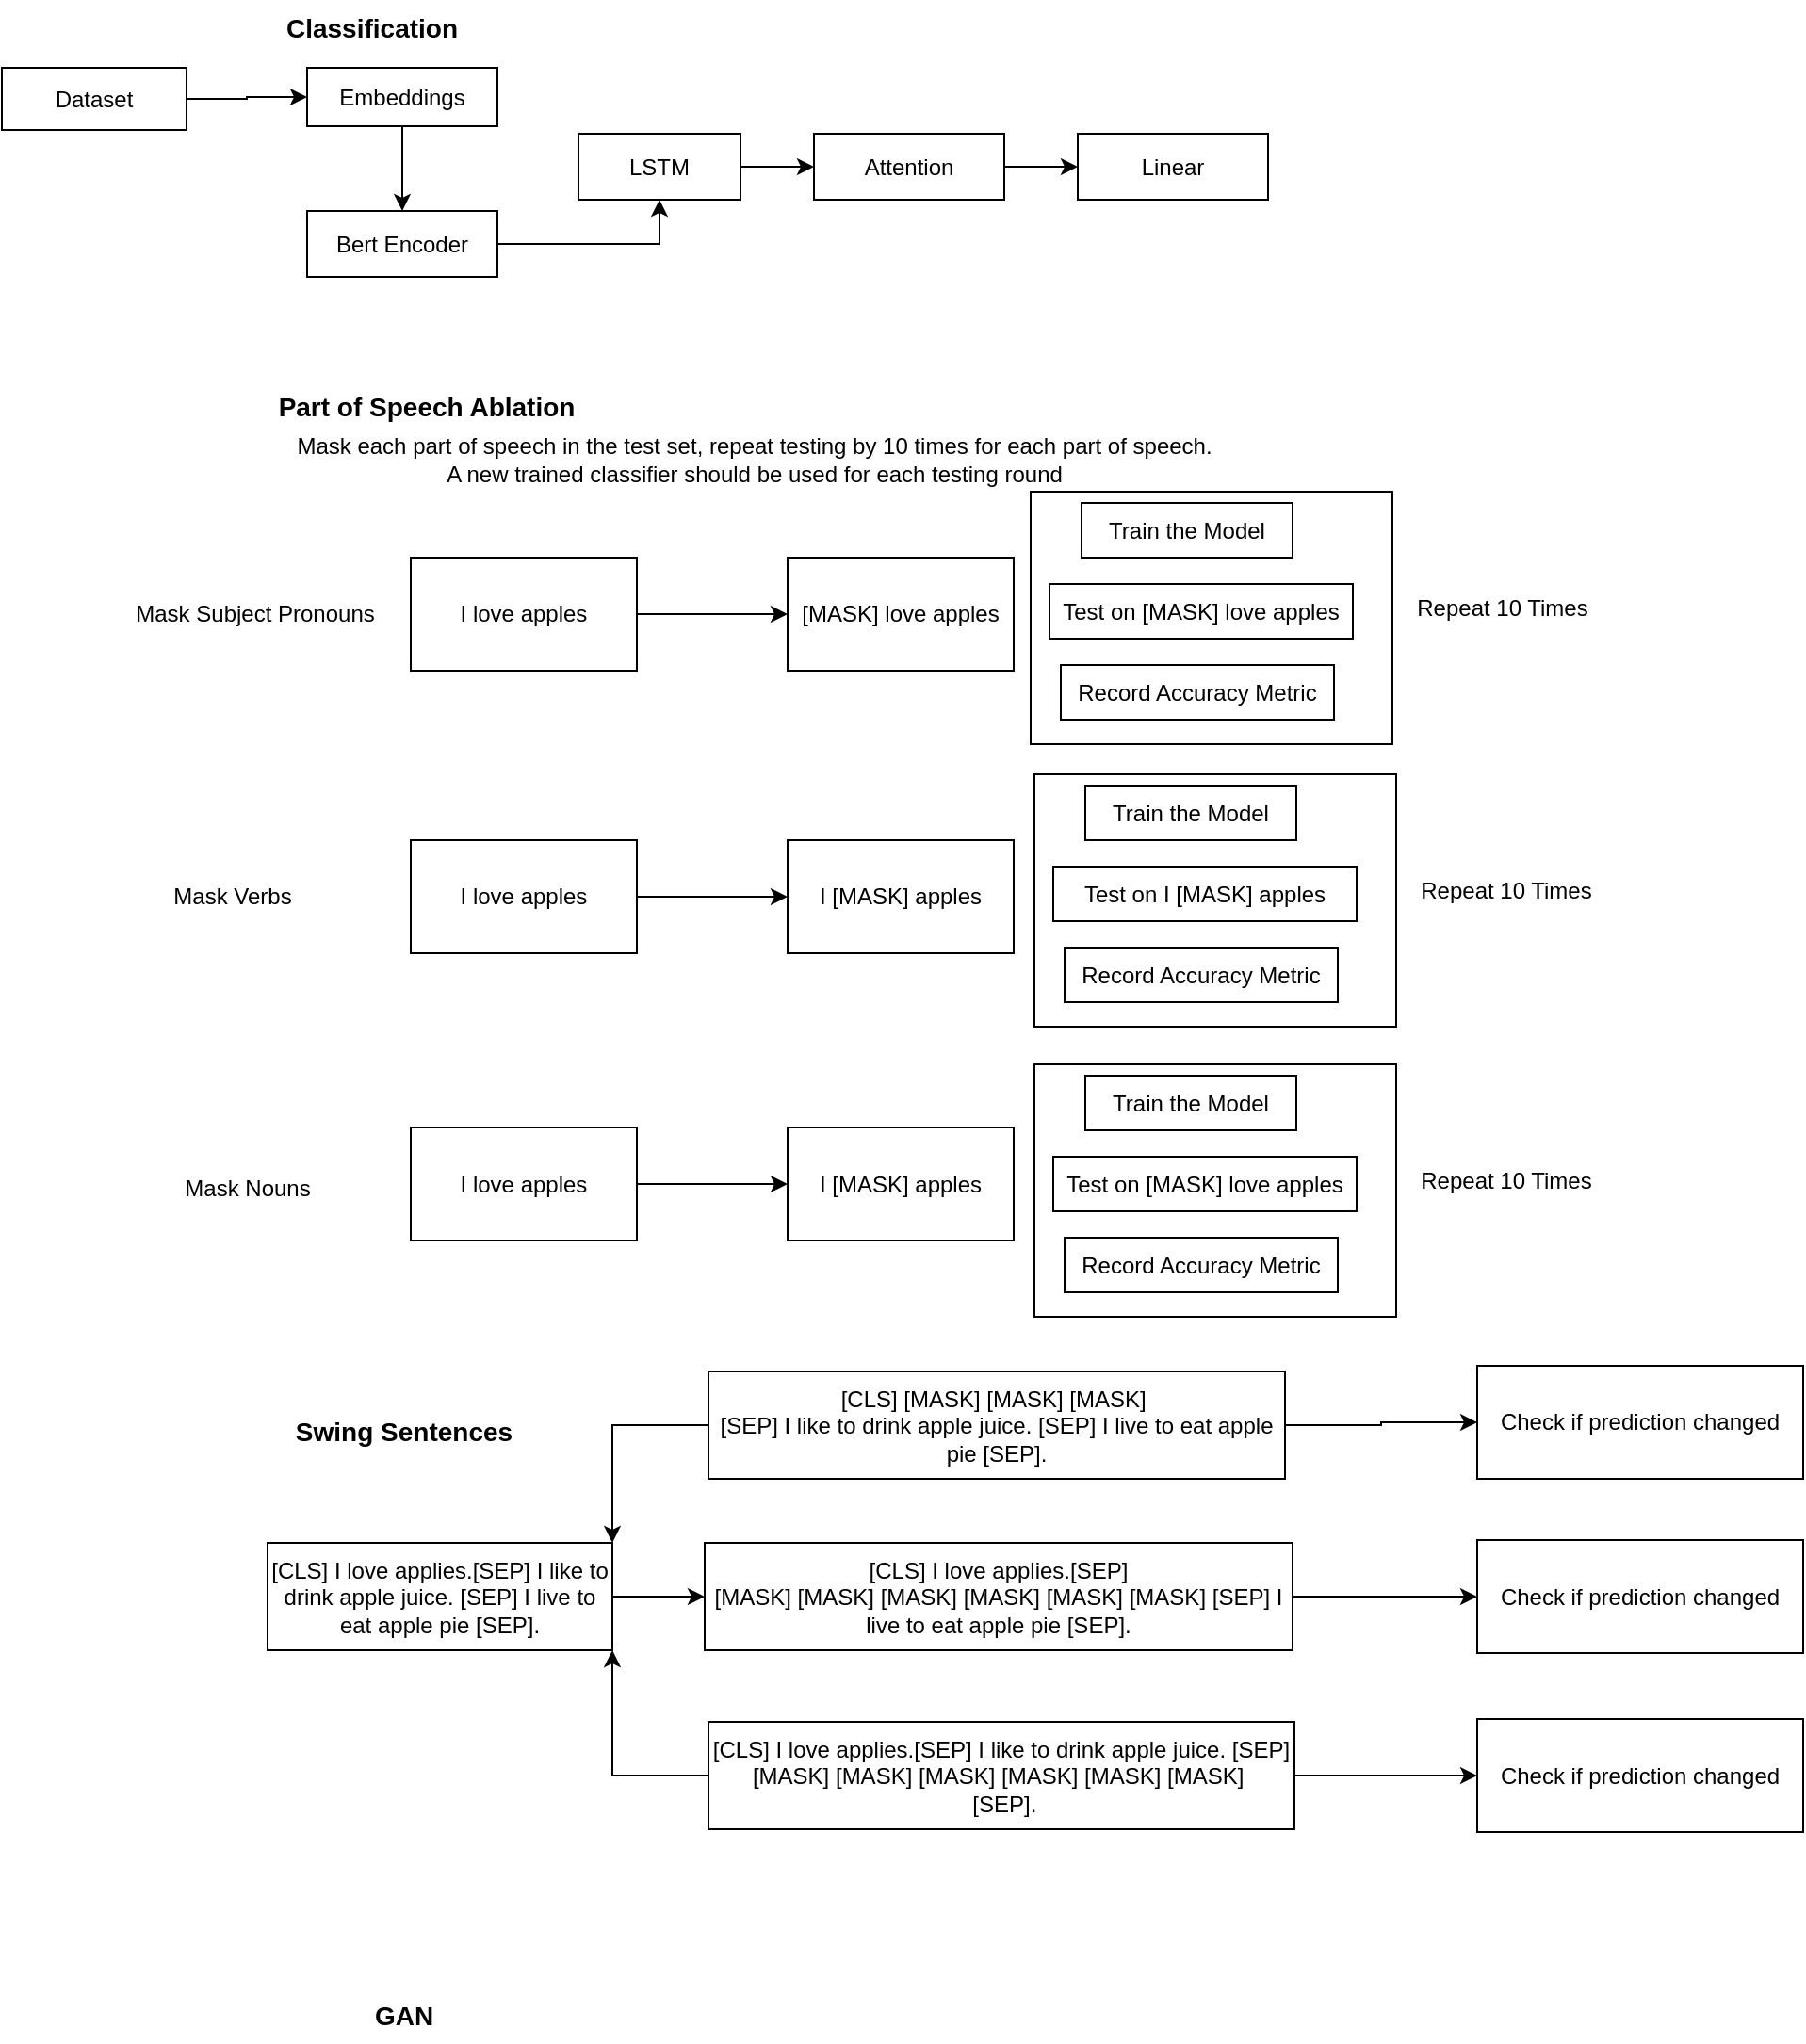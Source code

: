 <mxfile version="23.1.6" type="github">
  <diagram name="Page-1" id="ftDs-hwG2WiY_9FR2xhQ">
    <mxGraphModel dx="2147" dy="638" grid="0" gridSize="10" guides="1" tooltips="1" connect="1" arrows="1" fold="1" page="1" pageScale="1" pageWidth="850" pageHeight="1100" background="none" math="0" shadow="0">
      <root>
        <mxCell id="0" />
        <mxCell id="1" parent="0" />
        <mxCell id="feslZH4oowgPRjI28yk1-1" value="&lt;font style=&quot;font-size: 14px;&quot;&gt;Classification&lt;/font&gt;" style="text;html=1;align=center;verticalAlign=middle;resizable=0;points=[];autosize=1;strokeColor=none;fillColor=none;fontStyle=1" vertex="1" parent="1">
          <mxGeometry x="75" y="77" width="109" height="29" as="geometry" />
        </mxCell>
        <mxCell id="feslZH4oowgPRjI28yk1-7" value="" style="edgeStyle=orthogonalEdgeStyle;rounded=0;orthogonalLoop=1;jettySize=auto;html=1;" edge="1" parent="1" source="feslZH4oowgPRjI28yk1-2" target="feslZH4oowgPRjI28yk1-3">
          <mxGeometry relative="1" as="geometry" />
        </mxCell>
        <mxCell id="feslZH4oowgPRjI28yk1-2" value="Embeddings" style="rounded=0;whiteSpace=wrap;html=1;" vertex="1" parent="1">
          <mxGeometry x="96" y="113" width="101" height="31" as="geometry" />
        </mxCell>
        <mxCell id="feslZH4oowgPRjI28yk1-8" value="" style="edgeStyle=orthogonalEdgeStyle;rounded=0;orthogonalLoop=1;jettySize=auto;html=1;" edge="1" parent="1" source="feslZH4oowgPRjI28yk1-3" target="feslZH4oowgPRjI28yk1-4">
          <mxGeometry relative="1" as="geometry" />
        </mxCell>
        <mxCell id="feslZH4oowgPRjI28yk1-3" value="Bert Encoder" style="rounded=0;whiteSpace=wrap;html=1;" vertex="1" parent="1">
          <mxGeometry x="96" y="189" width="101" height="35" as="geometry" />
        </mxCell>
        <mxCell id="feslZH4oowgPRjI28yk1-10" style="edgeStyle=orthogonalEdgeStyle;rounded=0;orthogonalLoop=1;jettySize=auto;html=1;exitX=1;exitY=0.5;exitDx=0;exitDy=0;entryX=0;entryY=0.5;entryDx=0;entryDy=0;" edge="1" parent="1" source="feslZH4oowgPRjI28yk1-4" target="feslZH4oowgPRjI28yk1-5">
          <mxGeometry relative="1" as="geometry" />
        </mxCell>
        <mxCell id="feslZH4oowgPRjI28yk1-4" value="LSTM" style="rounded=0;whiteSpace=wrap;html=1;" vertex="1" parent="1">
          <mxGeometry x="240" y="148" width="86" height="35" as="geometry" />
        </mxCell>
        <mxCell id="feslZH4oowgPRjI28yk1-11" style="edgeStyle=orthogonalEdgeStyle;rounded=0;orthogonalLoop=1;jettySize=auto;html=1;exitX=1;exitY=0.5;exitDx=0;exitDy=0;entryX=0;entryY=0.5;entryDx=0;entryDy=0;" edge="1" parent="1" source="feslZH4oowgPRjI28yk1-5" target="feslZH4oowgPRjI28yk1-6">
          <mxGeometry relative="1" as="geometry" />
        </mxCell>
        <mxCell id="feslZH4oowgPRjI28yk1-5" value="Attention" style="rounded=0;whiteSpace=wrap;html=1;" vertex="1" parent="1">
          <mxGeometry x="365" y="148" width="101" height="35" as="geometry" />
        </mxCell>
        <mxCell id="feslZH4oowgPRjI28yk1-6" value="Linear" style="rounded=0;whiteSpace=wrap;html=1;" vertex="1" parent="1">
          <mxGeometry x="505" y="148" width="101" height="35" as="geometry" />
        </mxCell>
        <mxCell id="feslZH4oowgPRjI28yk1-12" value="&lt;span style=&quot;font-size: 14px;&quot;&gt;Part of Speech Ablation&lt;/span&gt;" style="text;html=1;align=center;verticalAlign=middle;resizable=0;points=[];autosize=1;strokeColor=none;fillColor=none;fontStyle=1" vertex="1" parent="1">
          <mxGeometry x="71" y="278" width="175" height="29" as="geometry" />
        </mxCell>
        <mxCell id="feslZH4oowgPRjI28yk1-20" value="" style="edgeStyle=orthogonalEdgeStyle;rounded=0;orthogonalLoop=1;jettySize=auto;html=1;" edge="1" parent="1" source="feslZH4oowgPRjI28yk1-18" target="feslZH4oowgPRjI28yk1-19">
          <mxGeometry relative="1" as="geometry" />
        </mxCell>
        <mxCell id="feslZH4oowgPRjI28yk1-18" value="I love apples" style="whiteSpace=wrap;html=1;" vertex="1" parent="1">
          <mxGeometry x="151" y="373" width="120" height="60" as="geometry" />
        </mxCell>
        <mxCell id="feslZH4oowgPRjI28yk1-19" value="[MASK] love apples" style="whiteSpace=wrap;html=1;" vertex="1" parent="1">
          <mxGeometry x="351" y="373" width="120" height="60" as="geometry" />
        </mxCell>
        <mxCell id="feslZH4oowgPRjI28yk1-24" value="" style="edgeStyle=orthogonalEdgeStyle;rounded=0;orthogonalLoop=1;jettySize=auto;html=1;" edge="1" parent="1" source="feslZH4oowgPRjI28yk1-22" target="feslZH4oowgPRjI28yk1-23">
          <mxGeometry relative="1" as="geometry" />
        </mxCell>
        <mxCell id="feslZH4oowgPRjI28yk1-22" value="I love apples" style="whiteSpace=wrap;html=1;" vertex="1" parent="1">
          <mxGeometry x="151" y="523" width="120" height="60" as="geometry" />
        </mxCell>
        <mxCell id="feslZH4oowgPRjI28yk1-23" value="I [MASK] apples" style="whiteSpace=wrap;html=1;" vertex="1" parent="1">
          <mxGeometry x="351" y="523" width="120" height="60" as="geometry" />
        </mxCell>
        <mxCell id="feslZH4oowgPRjI28yk1-25" value="Mask each part of speech in the test set, repeat testing by 10 times for each part of speech.&lt;br&gt;A new trained classifier should be used for each testing round" style="text;html=1;align=center;verticalAlign=middle;resizable=0;points=[];autosize=1;strokeColor=none;fillColor=none;" vertex="1" parent="1">
          <mxGeometry x="81" y="300" width="504" height="41" as="geometry" />
        </mxCell>
        <mxCell id="feslZH4oowgPRjI28yk1-26" value="Mask Subject Pronouns" style="text;html=1;align=center;verticalAlign=middle;resizable=0;points=[];autosize=1;strokeColor=none;fillColor=none;" vertex="1" parent="1">
          <mxGeometry x="-5" y="390" width="145" height="26" as="geometry" />
        </mxCell>
        <mxCell id="feslZH4oowgPRjI28yk1-27" value="Mask Verbs" style="text;html=1;align=center;verticalAlign=middle;resizable=0;points=[];autosize=1;strokeColor=none;fillColor=none;" vertex="1" parent="1">
          <mxGeometry x="15" y="540" width="81" height="26" as="geometry" />
        </mxCell>
        <mxCell id="feslZH4oowgPRjI28yk1-30" value="" style="edgeStyle=orthogonalEdgeStyle;rounded=0;orthogonalLoop=1;jettySize=auto;html=1;" edge="1" parent="1" source="feslZH4oowgPRjI28yk1-31" target="feslZH4oowgPRjI28yk1-32">
          <mxGeometry relative="1" as="geometry" />
        </mxCell>
        <mxCell id="feslZH4oowgPRjI28yk1-31" value="I love apples" style="whiteSpace=wrap;html=1;" vertex="1" parent="1">
          <mxGeometry x="151" y="675.5" width="120" height="60" as="geometry" />
        </mxCell>
        <mxCell id="feslZH4oowgPRjI28yk1-32" value="I [MASK] apples" style="whiteSpace=wrap;html=1;" vertex="1" parent="1">
          <mxGeometry x="351" y="675.5" width="120" height="60" as="geometry" />
        </mxCell>
        <mxCell id="feslZH4oowgPRjI28yk1-33" value="Mask Nouns" style="text;html=1;align=center;verticalAlign=middle;resizable=0;points=[];autosize=1;strokeColor=none;fillColor=none;" vertex="1" parent="1">
          <mxGeometry x="21" y="694.5" width="85" height="26" as="geometry" />
        </mxCell>
        <mxCell id="feslZH4oowgPRjI28yk1-37" value="" style="whiteSpace=wrap;html=1;" vertex="1" parent="1">
          <mxGeometry x="480" y="338" width="192" height="134" as="geometry" />
        </mxCell>
        <mxCell id="feslZH4oowgPRjI28yk1-34" value="Train the Model" style="whiteSpace=wrap;html=1;" vertex="1" parent="1">
          <mxGeometry x="507" y="344" width="112" height="29" as="geometry" />
        </mxCell>
        <mxCell id="feslZH4oowgPRjI28yk1-35" value="Test on [MASK] love apples" style="whiteSpace=wrap;html=1;" vertex="1" parent="1">
          <mxGeometry x="490" y="387" width="161" height="29" as="geometry" />
        </mxCell>
        <mxCell id="feslZH4oowgPRjI28yk1-36" value="Record Accuracy Metric" style="whiteSpace=wrap;html=1;" vertex="1" parent="1">
          <mxGeometry x="496" y="430" width="145" height="29" as="geometry" />
        </mxCell>
        <mxCell id="feslZH4oowgPRjI28yk1-39" value="Repeat 10 Times" style="text;html=1;align=center;verticalAlign=middle;resizable=0;points=[];autosize=1;strokeColor=none;fillColor=none;" vertex="1" parent="1">
          <mxGeometry x="675" y="387" width="109" height="26" as="geometry" />
        </mxCell>
        <mxCell id="feslZH4oowgPRjI28yk1-40" value="" style="whiteSpace=wrap;html=1;" vertex="1" parent="1">
          <mxGeometry x="482" y="488" width="192" height="134" as="geometry" />
        </mxCell>
        <mxCell id="feslZH4oowgPRjI28yk1-41" value="Train the Model" style="whiteSpace=wrap;html=1;" vertex="1" parent="1">
          <mxGeometry x="509" y="494" width="112" height="29" as="geometry" />
        </mxCell>
        <mxCell id="feslZH4oowgPRjI28yk1-42" value="Test on I [MASK] apples" style="whiteSpace=wrap;html=1;" vertex="1" parent="1">
          <mxGeometry x="492" y="537" width="161" height="29" as="geometry" />
        </mxCell>
        <mxCell id="feslZH4oowgPRjI28yk1-43" value="Record Accuracy Metric" style="whiteSpace=wrap;html=1;" vertex="1" parent="1">
          <mxGeometry x="498" y="580" width="145" height="29" as="geometry" />
        </mxCell>
        <mxCell id="feslZH4oowgPRjI28yk1-44" value="Repeat 10 Times" style="text;html=1;align=center;verticalAlign=middle;resizable=0;points=[];autosize=1;strokeColor=none;fillColor=none;" vertex="1" parent="1">
          <mxGeometry x="677" y="537" width="109" height="26" as="geometry" />
        </mxCell>
        <mxCell id="feslZH4oowgPRjI28yk1-45" value="" style="whiteSpace=wrap;html=1;" vertex="1" parent="1">
          <mxGeometry x="482" y="642" width="192" height="134" as="geometry" />
        </mxCell>
        <mxCell id="feslZH4oowgPRjI28yk1-46" value="Train the Model" style="whiteSpace=wrap;html=1;" vertex="1" parent="1">
          <mxGeometry x="509" y="648" width="112" height="29" as="geometry" />
        </mxCell>
        <mxCell id="feslZH4oowgPRjI28yk1-47" value="Test on [MASK] love apples" style="whiteSpace=wrap;html=1;" vertex="1" parent="1">
          <mxGeometry x="492" y="691" width="161" height="29" as="geometry" />
        </mxCell>
        <mxCell id="feslZH4oowgPRjI28yk1-48" value="Record Accuracy Metric" style="whiteSpace=wrap;html=1;" vertex="1" parent="1">
          <mxGeometry x="498" y="734" width="145" height="29" as="geometry" />
        </mxCell>
        <mxCell id="feslZH4oowgPRjI28yk1-49" value="Repeat 10 Times" style="text;html=1;align=center;verticalAlign=middle;resizable=0;points=[];autosize=1;strokeColor=none;fillColor=none;" vertex="1" parent="1">
          <mxGeometry x="677" y="691" width="109" height="26" as="geometry" />
        </mxCell>
        <mxCell id="feslZH4oowgPRjI28yk1-51" value="&lt;span style=&quot;font-size: 14px;&quot;&gt;Swing Sentences&lt;/span&gt;" style="text;html=1;align=center;verticalAlign=middle;resizable=0;points=[];autosize=1;strokeColor=none;fillColor=none;fontStyle=1" vertex="1" parent="1">
          <mxGeometry x="80" y="822" width="133" height="29" as="geometry" />
        </mxCell>
        <mxCell id="feslZH4oowgPRjI28yk1-56" value="" style="edgeStyle=orthogonalEdgeStyle;rounded=0;orthogonalLoop=1;jettySize=auto;html=1;" edge="1" parent="1" source="feslZH4oowgPRjI28yk1-52" target="feslZH4oowgPRjI28yk1-54">
          <mxGeometry relative="1" as="geometry" />
        </mxCell>
        <mxCell id="feslZH4oowgPRjI28yk1-52" value="[CLS] I love applies.[SEP] I like to drink apple juice. [SEP] I live to eat apple pie [SEP]." style="whiteSpace=wrap;html=1;" vertex="1" parent="1">
          <mxGeometry x="75" y="896" width="183" height="57" as="geometry" />
        </mxCell>
        <mxCell id="feslZH4oowgPRjI28yk1-59" style="edgeStyle=orthogonalEdgeStyle;rounded=0;orthogonalLoop=1;jettySize=auto;html=1;exitX=0;exitY=0.5;exitDx=0;exitDy=0;entryX=1;entryY=0;entryDx=0;entryDy=0;" edge="1" parent="1" source="feslZH4oowgPRjI28yk1-53" target="feslZH4oowgPRjI28yk1-52">
          <mxGeometry relative="1" as="geometry" />
        </mxCell>
        <mxCell id="feslZH4oowgPRjI28yk1-68" style="edgeStyle=orthogonalEdgeStyle;rounded=0;orthogonalLoop=1;jettySize=auto;html=1;exitX=1;exitY=0.5;exitDx=0;exitDy=0;entryX=0;entryY=0.5;entryDx=0;entryDy=0;" edge="1" parent="1" source="feslZH4oowgPRjI28yk1-53" target="feslZH4oowgPRjI28yk1-62">
          <mxGeometry relative="1" as="geometry" />
        </mxCell>
        <mxCell id="feslZH4oowgPRjI28yk1-53" value="[CLS] [MASK] [MASK]&amp;nbsp;[MASK]&amp;nbsp;&lt;br&gt;[SEP] I like to drink apple juice. [SEP] I live to eat apple pie [SEP]." style="whiteSpace=wrap;html=1;" vertex="1" parent="1">
          <mxGeometry x="309" y="805" width="306" height="57" as="geometry" />
        </mxCell>
        <mxCell id="feslZH4oowgPRjI28yk1-66" style="edgeStyle=orthogonalEdgeStyle;rounded=0;orthogonalLoop=1;jettySize=auto;html=1;exitX=1;exitY=0.5;exitDx=0;exitDy=0;entryX=0;entryY=0.5;entryDx=0;entryDy=0;" edge="1" parent="1" source="feslZH4oowgPRjI28yk1-54" target="feslZH4oowgPRjI28yk1-63">
          <mxGeometry relative="1" as="geometry" />
        </mxCell>
        <mxCell id="feslZH4oowgPRjI28yk1-54" value="[CLS] I love applies.[SEP][MASK]&amp;nbsp;[MASK]&amp;nbsp;[MASK]&amp;nbsp;[MASK]&amp;nbsp;[MASK]&amp;nbsp;[MASK]&amp;nbsp;[SEP] I live to eat apple pie [SEP]." style="whiteSpace=wrap;html=1;" vertex="1" parent="1">
          <mxGeometry x="307" y="896" width="312" height="57" as="geometry" />
        </mxCell>
        <mxCell id="feslZH4oowgPRjI28yk1-60" style="edgeStyle=orthogonalEdgeStyle;rounded=0;orthogonalLoop=1;jettySize=auto;html=1;exitX=0;exitY=0.5;exitDx=0;exitDy=0;entryX=1;entryY=1;entryDx=0;entryDy=0;" edge="1" parent="1" source="feslZH4oowgPRjI28yk1-55" target="feslZH4oowgPRjI28yk1-52">
          <mxGeometry relative="1" as="geometry" />
        </mxCell>
        <mxCell id="feslZH4oowgPRjI28yk1-67" style="edgeStyle=orthogonalEdgeStyle;rounded=0;orthogonalLoop=1;jettySize=auto;html=1;exitX=1;exitY=0.5;exitDx=0;exitDy=0;" edge="1" parent="1" source="feslZH4oowgPRjI28yk1-55" target="feslZH4oowgPRjI28yk1-64">
          <mxGeometry relative="1" as="geometry" />
        </mxCell>
        <mxCell id="feslZH4oowgPRjI28yk1-55" value="[CLS] I love applies.[SEP] I like to drink apple juice. [SEP] [MASK]&amp;nbsp;[MASK]&amp;nbsp;[MASK]&amp;nbsp;[MASK]&amp;nbsp;[MASK]&amp;nbsp;[MASK]&amp;nbsp;&lt;br&gt;&amp;nbsp;[SEP]." style="whiteSpace=wrap;html=1;" vertex="1" parent="1">
          <mxGeometry x="309" y="991" width="311" height="57" as="geometry" />
        </mxCell>
        <mxCell id="feslZH4oowgPRjI28yk1-62" value="Check if prediction changed" style="whiteSpace=wrap;html=1;" vertex="1" parent="1">
          <mxGeometry x="717" y="802" width="173" height="60" as="geometry" />
        </mxCell>
        <mxCell id="feslZH4oowgPRjI28yk1-63" value="Check if prediction changed" style="whiteSpace=wrap;html=1;" vertex="1" parent="1">
          <mxGeometry x="717" y="894.5" width="173" height="60" as="geometry" />
        </mxCell>
        <mxCell id="feslZH4oowgPRjI28yk1-64" value="Check if prediction changed" style="whiteSpace=wrap;html=1;" vertex="1" parent="1">
          <mxGeometry x="717" y="989.5" width="173" height="60" as="geometry" />
        </mxCell>
        <mxCell id="feslZH4oowgPRjI28yk1-69" value="&lt;span style=&quot;font-size: 14px;&quot;&gt;GAN&lt;/span&gt;" style="text;html=1;align=center;verticalAlign=middle;resizable=0;points=[];autosize=1;strokeColor=none;fillColor=none;fontStyle=1" vertex="1" parent="1">
          <mxGeometry x="122" y="1132" width="49" height="29" as="geometry" />
        </mxCell>
        <mxCell id="feslZH4oowgPRjI28yk1-71" style="edgeStyle=orthogonalEdgeStyle;rounded=0;orthogonalLoop=1;jettySize=auto;html=1;exitX=1;exitY=0.5;exitDx=0;exitDy=0;entryX=0;entryY=0.5;entryDx=0;entryDy=0;" edge="1" parent="1" source="feslZH4oowgPRjI28yk1-70" target="feslZH4oowgPRjI28yk1-2">
          <mxGeometry relative="1" as="geometry" />
        </mxCell>
        <mxCell id="feslZH4oowgPRjI28yk1-70" value="Dataset" style="whiteSpace=wrap;html=1;" vertex="1" parent="1">
          <mxGeometry x="-66" y="113" width="98" height="33" as="geometry" />
        </mxCell>
      </root>
    </mxGraphModel>
  </diagram>
</mxfile>

